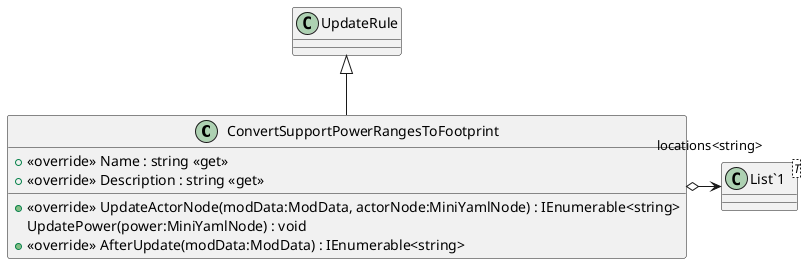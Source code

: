 @startuml
class ConvertSupportPowerRangesToFootprint {
    + <<override>> Name : string <<get>>
    + <<override>> Description : string <<get>>
    + <<override>> UpdateActorNode(modData:ModData, actorNode:MiniYamlNode) : IEnumerable<string>
    UpdatePower(power:MiniYamlNode) : void
    + <<override>> AfterUpdate(modData:ModData) : IEnumerable<string>
}
class "List`1"<T> {
}
UpdateRule <|-- ConvertSupportPowerRangesToFootprint
ConvertSupportPowerRangesToFootprint o-> "locations<string>" "List`1"
@enduml
